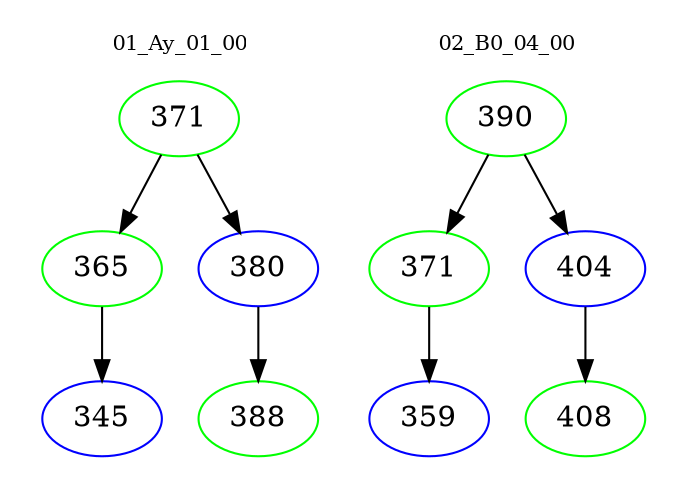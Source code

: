 digraph{
subgraph cluster_0 {
color = white
label = "01_Ay_01_00";
fontsize=10;
T0_371 [label="371", color="green"]
T0_371 -> T0_365 [color="black"]
T0_365 [label="365", color="green"]
T0_365 -> T0_345 [color="black"]
T0_345 [label="345", color="blue"]
T0_371 -> T0_380 [color="black"]
T0_380 [label="380", color="blue"]
T0_380 -> T0_388 [color="black"]
T0_388 [label="388", color="green"]
}
subgraph cluster_1 {
color = white
label = "02_B0_04_00";
fontsize=10;
T1_390 [label="390", color="green"]
T1_390 -> T1_371 [color="black"]
T1_371 [label="371", color="green"]
T1_371 -> T1_359 [color="black"]
T1_359 [label="359", color="blue"]
T1_390 -> T1_404 [color="black"]
T1_404 [label="404", color="blue"]
T1_404 -> T1_408 [color="black"]
T1_408 [label="408", color="green"]
}
}
